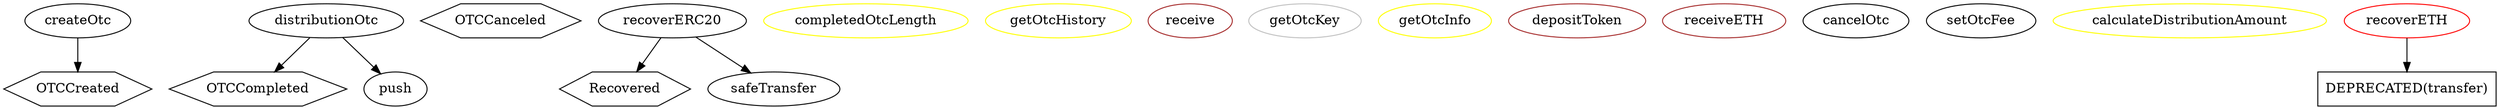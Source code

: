strict digraph {
  OTCCreated [shape=hexagon]
  OTCCompleted [shape=hexagon]
  OTCCanceled [shape=hexagon]
  Recovered [shape=hexagon]
  completedOtcLength [color=yellow]
  getOtcHistory [color=yellow]
  receive [color=brown]
  getOtcKey [color=gray]
  getOtcInfo [color=yellow]
  createOtc
  depositToken [color=brown]
  receiveETH [color=brown]
  distributionOtc
  push
  cancelOtc
  setOtcFee
  calculateDistributionAmount [color=yellow]
  recoverERC20
  safeTransfer
  recoverETH [color=red]
  "DEPRECATED(transfer)" [shape=rectangle]
  createOtc -> OTCCreated
  distributionOtc -> OTCCompleted
  distributionOtc -> push
  recoverERC20 -> safeTransfer
  recoverERC20 -> Recovered
  recoverETH -> "DEPRECATED(transfer)"
}

